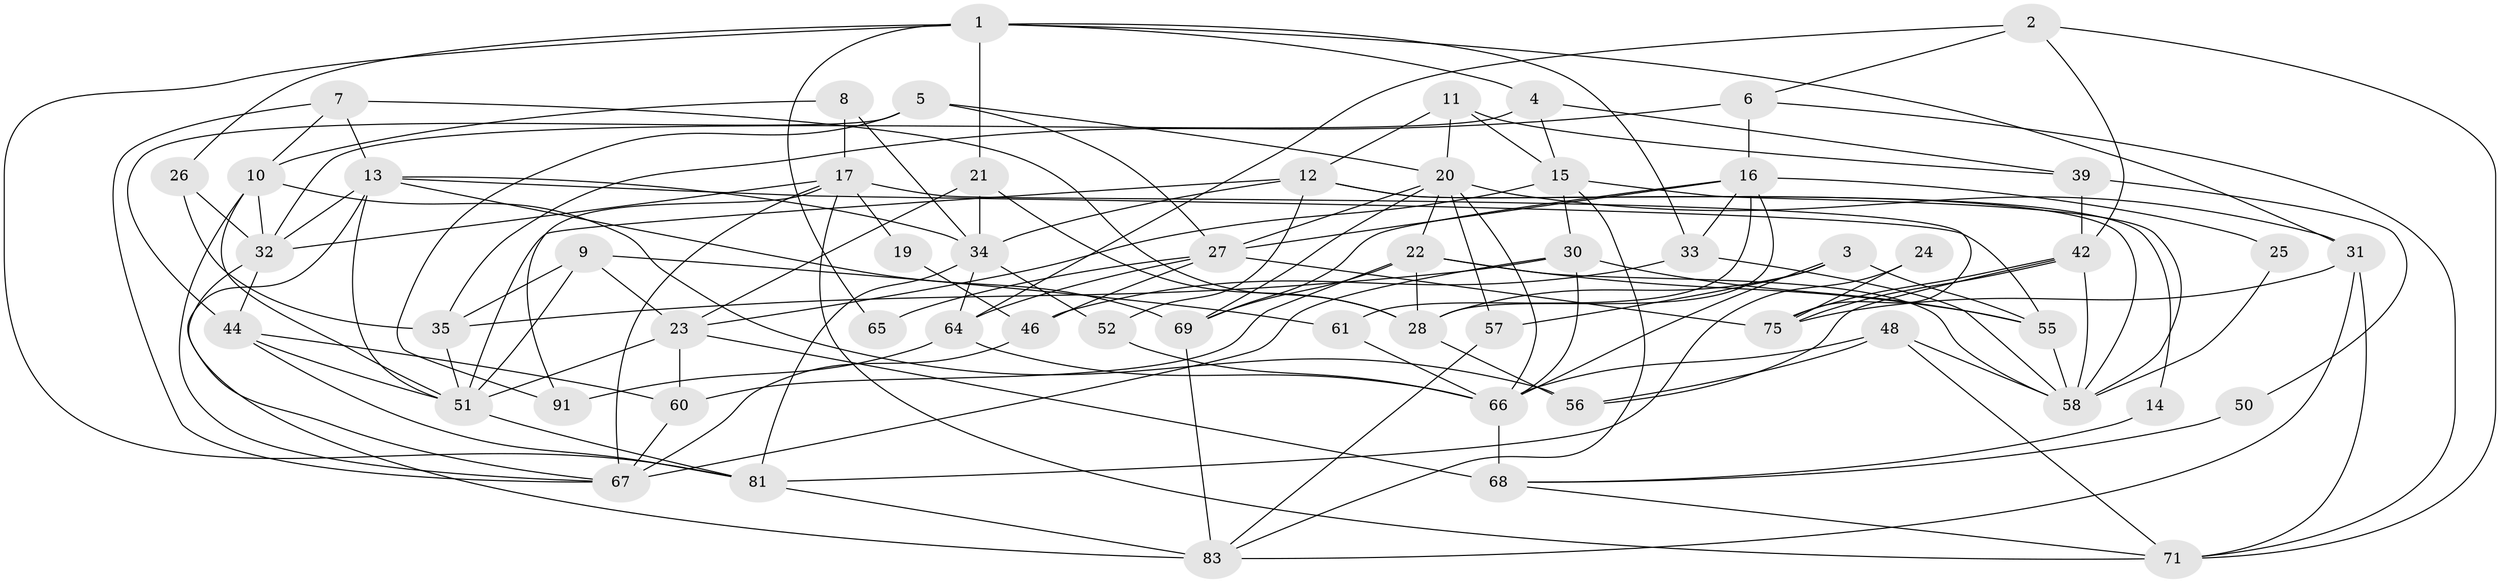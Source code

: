 // Generated by graph-tools (version 1.1) at 2025/52/02/27/25 19:52:02]
// undirected, 58 vertices, 142 edges
graph export_dot {
graph [start="1"]
  node [color=gray90,style=filled];
  1 [super="+29"];
  2;
  3;
  4;
  5 [super="+49"];
  6 [super="+36"];
  7;
  8;
  9;
  10 [super="+43"];
  11;
  12 [super="+62"];
  13 [super="+18"];
  14;
  15 [super="+87"];
  16;
  17 [super="+37"];
  19;
  20 [super="+63"];
  21 [super="+88"];
  22 [super="+41"];
  23 [super="+47"];
  24;
  25;
  26 [super="+92"];
  27 [super="+74"];
  28 [super="+40"];
  30 [super="+53"];
  31 [super="+84"];
  32 [super="+72"];
  33 [super="+79"];
  34 [super="+38"];
  35 [super="+59"];
  39 [super="+45"];
  42 [super="+78"];
  44 [super="+54"];
  46;
  48;
  50;
  51 [super="+77"];
  52;
  55;
  56;
  57;
  58 [super="+76"];
  60;
  61;
  64 [super="+86"];
  65;
  66 [super="+70"];
  67 [super="+80"];
  68 [super="+73"];
  69 [super="+90"];
  71 [super="+89"];
  75;
  81 [super="+82"];
  83 [super="+85"];
  91;
  1 -- 4;
  1 -- 26;
  1 -- 65;
  1 -- 31;
  1 -- 21;
  1 -- 81;
  1 -- 33;
  2 -- 71;
  2 -- 6;
  2 -- 64;
  2 -- 42;
  3 -- 55;
  3 -- 57;
  3 -- 66;
  3 -- 28;
  4 -- 15;
  4 -- 32;
  4 -- 39;
  5 -- 20;
  5 -- 44;
  5 -- 91;
  5 -- 27;
  6 -- 35;
  6 -- 16;
  6 -- 71;
  7 -- 28;
  7 -- 13;
  7 -- 67;
  7 -- 10;
  8 -- 10;
  8 -- 17;
  8 -- 34;
  9 -- 51;
  9 -- 61;
  9 -- 23;
  9 -- 35;
  10 -- 67;
  10 -- 32;
  10 -- 56;
  10 -- 51;
  11 -- 15;
  11 -- 12;
  11 -- 20;
  11 -- 39;
  12 -- 14;
  12 -- 52;
  12 -- 58;
  12 -- 51;
  12 -- 34;
  13 -- 34;
  13 -- 55;
  13 -- 32;
  13 -- 51;
  13 -- 83;
  13 -- 69;
  14 -- 68;
  15 -- 83;
  15 -- 58;
  15 -- 30;
  15 -- 23;
  16 -- 25;
  16 -- 33;
  16 -- 61;
  16 -- 69;
  16 -- 27;
  16 -- 28;
  17 -- 75;
  17 -- 19;
  17 -- 67;
  17 -- 71;
  17 -- 32;
  17 -- 91;
  19 -- 46;
  20 -- 57;
  20 -- 69;
  20 -- 66;
  20 -- 27;
  20 -- 31;
  20 -- 22;
  21 -- 23;
  21 -- 28;
  21 -- 34;
  22 -- 60;
  22 -- 55;
  22 -- 28;
  22 -- 58;
  22 -- 69;
  23 -- 51;
  23 -- 68 [weight=2];
  23 -- 60;
  24 -- 75;
  24 -- 81;
  25 -- 58;
  26 -- 32 [weight=2];
  26 -- 35;
  27 -- 75;
  27 -- 46;
  27 -- 65;
  27 -- 64;
  28 -- 56;
  30 -- 35;
  30 -- 66;
  30 -- 67;
  30 -- 55;
  31 -- 71;
  31 -- 83;
  31 -- 75;
  32 -- 67;
  32 -- 44;
  33 -- 58;
  33 -- 46;
  34 -- 52;
  34 -- 81;
  34 -- 64;
  35 -- 51;
  39 -- 50;
  39 -- 42 [weight=2];
  42 -- 75;
  42 -- 75;
  42 -- 58;
  42 -- 56;
  44 -- 60;
  44 -- 81;
  44 -- 51;
  46 -- 67;
  48 -- 66;
  48 -- 56;
  48 -- 71;
  48 -- 58;
  50 -- 68;
  51 -- 81;
  52 -- 66;
  55 -- 58;
  57 -- 83;
  60 -- 67;
  61 -- 66;
  64 -- 66;
  64 -- 91;
  66 -- 68 [weight=2];
  68 -- 71;
  69 -- 83;
  81 -- 83;
}
